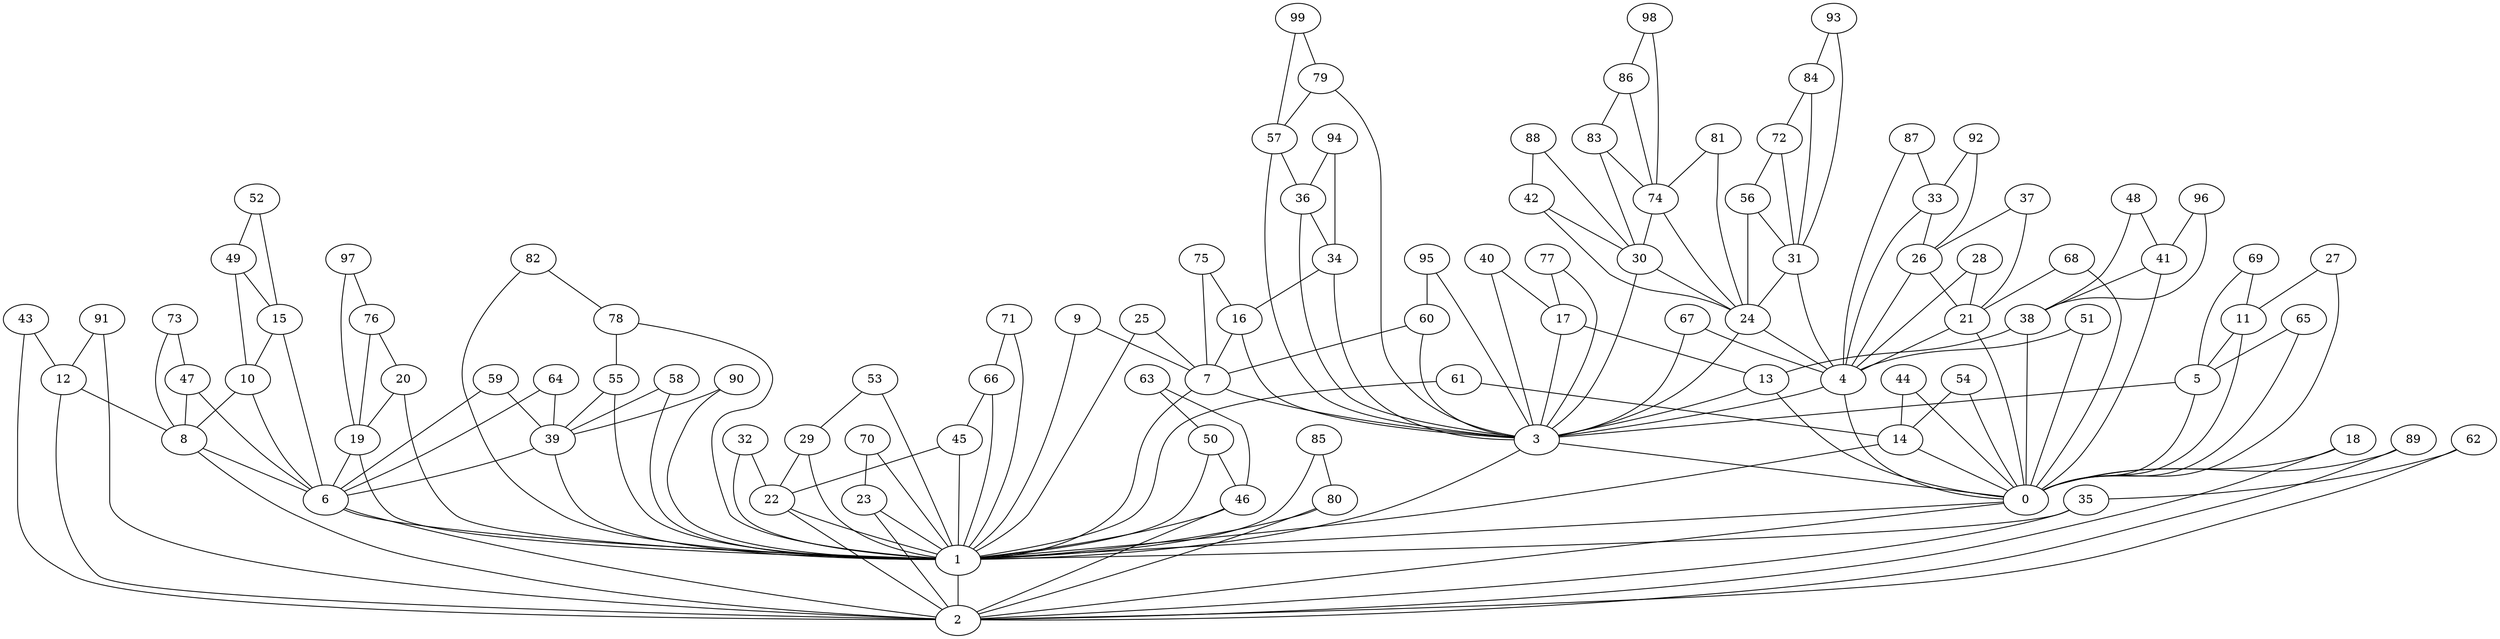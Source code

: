 graph G {
0
1
2
3
4
5
6
7
8
9
10
11
12
13
14
15
16
17
18
19
20
21
22
23
24
25
26
27
28
29
30
31
32
33
34
35
36
37
38
39
40
41
42
43
44
45
46
47
48
49
50
51
52
53
54
55
56
57
58
59
60
61
62
63
64
65
66
67
68
69
70
71
72
73
74
75
76
77
78
79
80
81
82
83
84
85
86
87
88
89
90
91
92
93
94
95
96
97
98
99
0 -- 1
1 -- 2
2 -- 0
3 -- 0
3 -- 1
4 -- 3
4 -- 0
5 -- 3
5 -- 0
6 -- 1
6 -- 2
7 -- 3
7 -- 1
8 -- 6
8 -- 2
9 -- 7
9 -- 1
10 -- 8
10 -- 6
11 -- 5
11 -- 0
12 -- 8
12 -- 2
13 -- 3
13 -- 0
14 -- 0
14 -- 1
15 -- 10
15 -- 6
16 -- 7
16 -- 3
17 -- 13
17 -- 3
18 -- 2
18 -- 0
19 -- 6
19 -- 1
20 -- 19
20 -- 1
21 -- 4
21 -- 0
22 -- 1
22 -- 2
23 -- 1
23 -- 2
24 -- 4
24 -- 3
25 -- 7
25 -- 1
26 -- 21
26 -- 4
27 -- 11
27 -- 0
28 -- 21
28 -- 4
29 -- 22
29 -- 1
30 -- 24
30 -- 3
31 -- 24
31 -- 4
32 -- 22
32 -- 1
33 -- 26
33 -- 4
34 -- 16
34 -- 3
35 -- 1
35 -- 2
36 -- 34
36 -- 3
37 -- 26
37 -- 21
38 -- 13
38 -- 0
39 -- 6
39 -- 1
40 -- 17
40 -- 3
41 -- 38
41 -- 0
42 -- 30
42 -- 24
43 -- 12
43 -- 2
44 -- 14
44 -- 0
45 -- 22
45 -- 1
46 -- 1
46 -- 2
47 -- 8
47 -- 6
48 -- 41
48 -- 38
49 -- 15
49 -- 10
50 -- 46
50 -- 1
51 -- 4
51 -- 0
52 -- 49
52 -- 15
53 -- 29
53 -- 1
54 -- 14
54 -- 0
55 -- 39
55 -- 1
56 -- 31
56 -- 24
57 -- 36
57 -- 3
58 -- 39
58 -- 1
59 -- 39
59 -- 6
60 -- 7
60 -- 3
61 -- 14
61 -- 1
62 -- 35
62 -- 2
63 -- 50
63 -- 46
64 -- 39
64 -- 6
65 -- 5
65 -- 0
66 -- 45
66 -- 1
67 -- 4
67 -- 3
68 -- 21
68 -- 0
69 -- 11
69 -- 5
70 -- 23
70 -- 1
71 -- 66
71 -- 1
72 -- 56
72 -- 31
73 -- 47
73 -- 8
74 -- 30
74 -- 24
75 -- 16
75 -- 7
76 -- 20
76 -- 19
77 -- 17
77 -- 3
78 -- 55
78 -- 1
79 -- 57
79 -- 3
80 -- 1
80 -- 2
81 -- 74
81 -- 24
82 -- 78
82 -- 1
83 -- 74
83 -- 30
84 -- 72
84 -- 31
85 -- 80
85 -- 1
86 -- 83
86 -- 74
87 -- 33
87 -- 4
88 -- 42
88 -- 30
89 -- 2
89 -- 0
90 -- 39
90 -- 1
91 -- 12
91 -- 2
92 -- 33
92 -- 26
93 -- 84
93 -- 31
94 -- 36
94 -- 34
95 -- 60
95 -- 3
96 -- 41
96 -- 38
97 -- 76
97 -- 19
98 -- 86
98 -- 74
99 -- 79
99 -- 57
}
